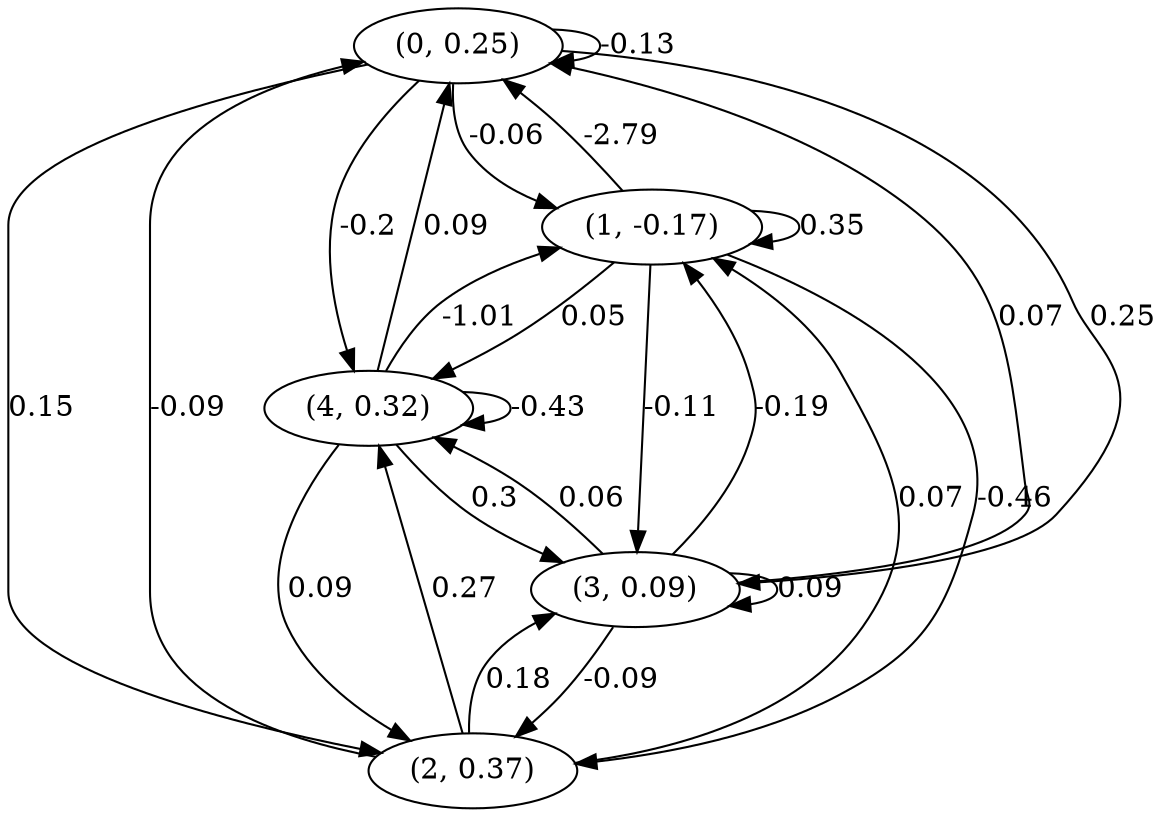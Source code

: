 digraph {
    0 [ label = "(0, 0.25)" ]
    1 [ label = "(1, -0.17)" ]
    2 [ label = "(2, 0.37)" ]
    3 [ label = "(3, 0.09)" ]
    4 [ label = "(4, 0.32)" ]
    0 -> 0 [ label = "-0.13" ]
    1 -> 1 [ label = "0.35" ]
    3 -> 3 [ label = "0.09" ]
    4 -> 4 [ label = "-0.43" ]
    1 -> 0 [ label = "-2.79" ]
    2 -> 0 [ label = "-0.09" ]
    3 -> 0 [ label = "0.07" ]
    4 -> 0 [ label = "0.09" ]
    0 -> 1 [ label = "-0.06" ]
    2 -> 1 [ label = "0.07" ]
    3 -> 1 [ label = "-0.19" ]
    4 -> 1 [ label = "-1.01" ]
    0 -> 2 [ label = "0.15" ]
    1 -> 2 [ label = "-0.46" ]
    3 -> 2 [ label = "-0.09" ]
    4 -> 2 [ label = "0.09" ]
    0 -> 3 [ label = "0.25" ]
    1 -> 3 [ label = "-0.11" ]
    2 -> 3 [ label = "0.18" ]
    4 -> 3 [ label = "0.3" ]
    0 -> 4 [ label = "-0.2" ]
    1 -> 4 [ label = "0.05" ]
    2 -> 4 [ label = "0.27" ]
    3 -> 4 [ label = "0.06" ]
}

